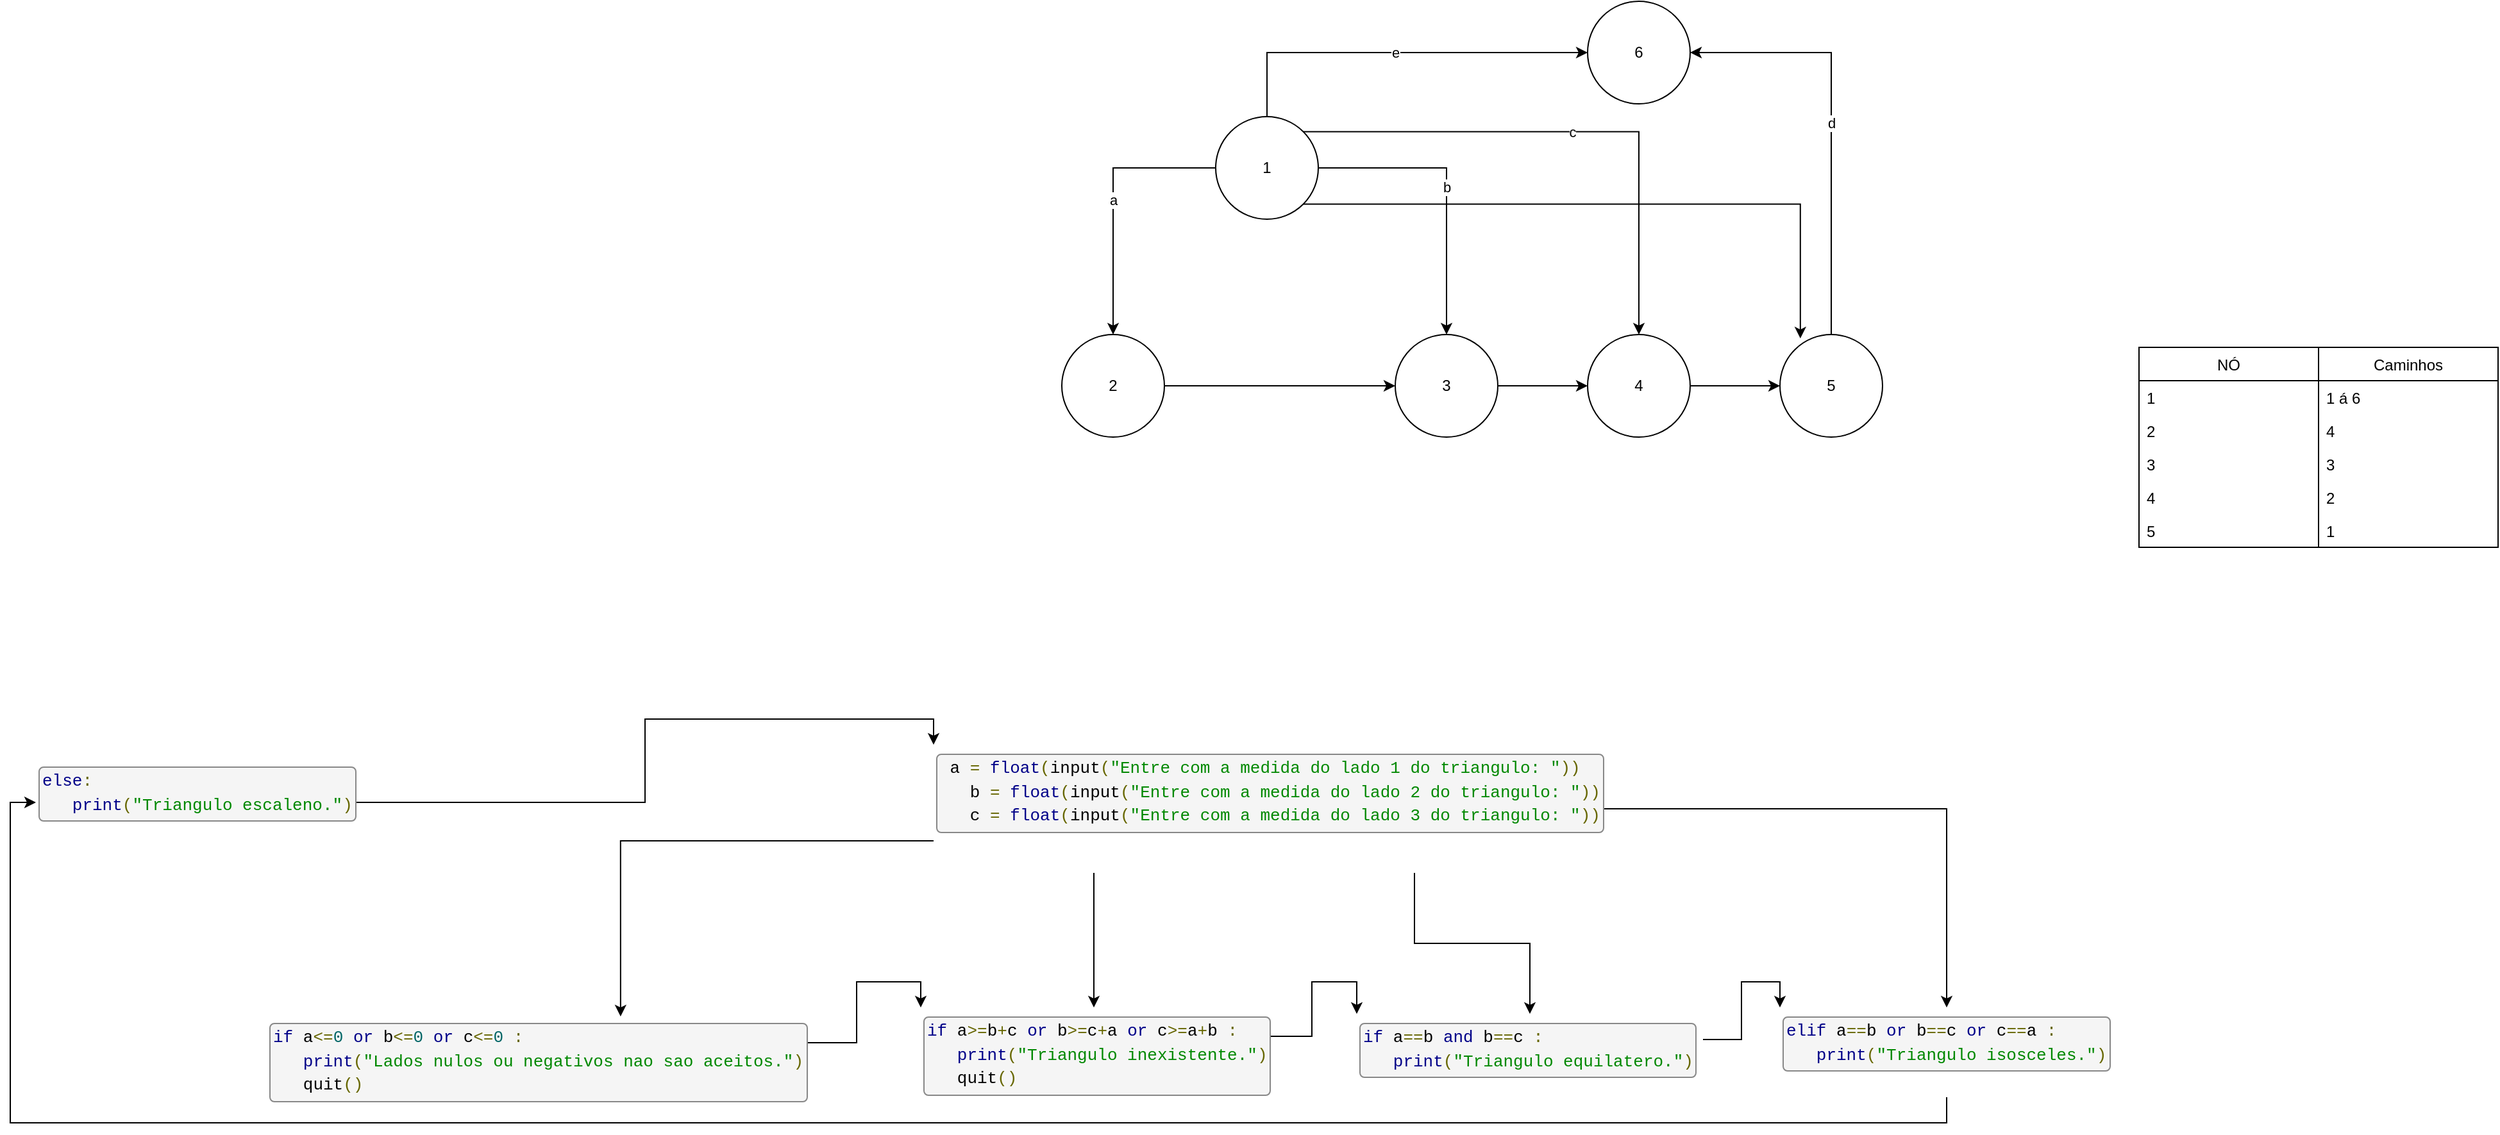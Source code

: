 <mxfile version="18.2.0" type="github">
  <diagram id="PnP7zL2xAOmIPGhwWnhU" name="Page-1">
    <mxGraphModel dx="2009" dy="717" grid="1" gridSize="10" guides="1" tooltips="1" connect="1" arrows="1" fold="1" page="1" pageScale="1" pageWidth="827" pageHeight="1169" math="0" shadow="0">
      <root>
        <mxCell id="0" />
        <mxCell id="1" parent="0" />
        <mxCell id="j9hM6vvmrAqGxy37i9sb-47" value="e" style="edgeStyle=orthogonalEdgeStyle;rounded=0;orthogonalLoop=1;jettySize=auto;html=1;exitX=0.5;exitY=0;exitDx=0;exitDy=0;entryX=0;entryY=0.5;entryDx=0;entryDy=0;" parent="1" source="j9hM6vvmrAqGxy37i9sb-1" target="j9hM6vvmrAqGxy37i9sb-12" edge="1">
          <mxGeometry relative="1" as="geometry" />
        </mxCell>
        <mxCell id="j9hM6vvmrAqGxy37i9sb-52" value="b" style="edgeStyle=orthogonalEdgeStyle;rounded=0;orthogonalLoop=1;jettySize=auto;html=1;exitX=1;exitY=0.5;exitDx=0;exitDy=0;entryX=0.5;entryY=0;entryDx=0;entryDy=0;" parent="1" source="j9hM6vvmrAqGxy37i9sb-1" target="j9hM6vvmrAqGxy37i9sb-4" edge="1">
          <mxGeometry relative="1" as="geometry" />
        </mxCell>
        <mxCell id="j9hM6vvmrAqGxy37i9sb-53" value="c" style="edgeStyle=orthogonalEdgeStyle;rounded=0;orthogonalLoop=1;jettySize=auto;html=1;exitX=1;exitY=0;exitDx=0;exitDy=0;entryX=0.5;entryY=0;entryDx=0;entryDy=0;" parent="1" source="j9hM6vvmrAqGxy37i9sb-1" target="j9hM6vvmrAqGxy37i9sb-18" edge="1">
          <mxGeometry relative="1" as="geometry" />
        </mxCell>
        <mxCell id="j9hM6vvmrAqGxy37i9sb-54" style="edgeStyle=orthogonalEdgeStyle;rounded=0;orthogonalLoop=1;jettySize=auto;html=1;exitX=1;exitY=1;exitDx=0;exitDy=0;entryX=0.199;entryY=0.038;entryDx=0;entryDy=0;entryPerimeter=0;" parent="1" source="j9hM6vvmrAqGxy37i9sb-1" target="j9hM6vvmrAqGxy37i9sb-49" edge="1">
          <mxGeometry relative="1" as="geometry" />
        </mxCell>
        <mxCell id="j9hM6vvmrAqGxy37i9sb-55" value="a" style="edgeStyle=orthogonalEdgeStyle;rounded=0;orthogonalLoop=1;jettySize=auto;html=1;exitX=0;exitY=0.5;exitDx=0;exitDy=0;entryX=0.5;entryY=0;entryDx=0;entryDy=0;" parent="1" source="j9hM6vvmrAqGxy37i9sb-1" target="j9hM6vvmrAqGxy37i9sb-5" edge="1">
          <mxGeometry relative="1" as="geometry" />
        </mxCell>
        <mxCell id="j9hM6vvmrAqGxy37i9sb-1" value="1" style="ellipse;whiteSpace=wrap;html=1;aspect=fixed;" parent="1" vertex="1">
          <mxGeometry x="450" y="160" width="80" height="80" as="geometry" />
        </mxCell>
        <mxCell id="j9hM6vvmrAqGxy37i9sb-19" style="edgeStyle=orthogonalEdgeStyle;rounded=0;orthogonalLoop=1;jettySize=auto;html=1;exitX=1;exitY=0.5;exitDx=0;exitDy=0;" parent="1" source="j9hM6vvmrAqGxy37i9sb-4" target="j9hM6vvmrAqGxy37i9sb-18" edge="1">
          <mxGeometry relative="1" as="geometry" />
        </mxCell>
        <mxCell id="j9hM6vvmrAqGxy37i9sb-4" value="3" style="ellipse;whiteSpace=wrap;html=1;aspect=fixed;" parent="1" vertex="1">
          <mxGeometry x="590" y="330" width="80" height="80" as="geometry" />
        </mxCell>
        <mxCell id="j9hM6vvmrAqGxy37i9sb-11" style="edgeStyle=orthogonalEdgeStyle;rounded=0;orthogonalLoop=1;jettySize=auto;html=1;exitX=1;exitY=0.5;exitDx=0;exitDy=0;entryX=0;entryY=0.5;entryDx=0;entryDy=0;" parent="1" source="j9hM6vvmrAqGxy37i9sb-5" target="j9hM6vvmrAqGxy37i9sb-4" edge="1">
          <mxGeometry relative="1" as="geometry" />
        </mxCell>
        <mxCell id="j9hM6vvmrAqGxy37i9sb-5" value="2" style="ellipse;whiteSpace=wrap;html=1;aspect=fixed;" parent="1" vertex="1">
          <mxGeometry x="330" y="330" width="80" height="80" as="geometry" />
        </mxCell>
        <mxCell id="j9hM6vvmrAqGxy37i9sb-12" value="6" style="ellipse;whiteSpace=wrap;html=1;aspect=fixed;" parent="1" vertex="1">
          <mxGeometry x="740" y="70" width="80" height="80" as="geometry" />
        </mxCell>
        <mxCell id="j9hM6vvmrAqGxy37i9sb-50" style="edgeStyle=orthogonalEdgeStyle;rounded=0;orthogonalLoop=1;jettySize=auto;html=1;exitX=1;exitY=0.5;exitDx=0;exitDy=0;entryX=0;entryY=0.5;entryDx=0;entryDy=0;" parent="1" source="j9hM6vvmrAqGxy37i9sb-18" target="j9hM6vvmrAqGxy37i9sb-49" edge="1">
          <mxGeometry relative="1" as="geometry" />
        </mxCell>
        <mxCell id="j9hM6vvmrAqGxy37i9sb-18" value="4" style="ellipse;whiteSpace=wrap;html=1;aspect=fixed;" parent="1" vertex="1">
          <mxGeometry x="740" y="330" width="80" height="80" as="geometry" />
        </mxCell>
        <mxCell id="j9hM6vvmrAqGxy37i9sb-56" style="edgeStyle=orthogonalEdgeStyle;rounded=0;orthogonalLoop=1;jettySize=auto;html=1;exitX=1;exitY=0.25;exitDx=0;exitDy=0;entryX=0;entryY=0;entryDx=0;entryDy=0;" parent="1" source="j9hM6vvmrAqGxy37i9sb-28" target="j9hM6vvmrAqGxy37i9sb-29" edge="1">
          <mxGeometry relative="1" as="geometry" />
        </mxCell>
        <mxCell id="j9hM6vvmrAqGxy37i9sb-28" value="&lt;pre style=&quot;box-sizing: border-box; border-radius: 4px; overflow: auto; font-family: Menlo, Monaco, Consolas, &amp;quot;Courier New&amp;quot;, monospace; font-size: 13px; display: block; padding: 2px; margin: 0px 0px 10px; line-height: 1.429; color: rgb(51, 51, 51); word-break: break-all; overflow-wrap: break-word; background-color: rgb(245, 245, 245); border: 1px solid rgb(136, 136, 136); text-align: left; font-style: normal; font-variant-ligatures: normal; font-variant-caps: normal; font-weight: 400; letter-spacing: normal; orphans: 2; text-indent: 0px; text-transform: none; widows: 2; word-spacing: 0px; -webkit-text-stroke-width: 0px; text-decoration-thickness: initial; text-decoration-style: initial; text-decoration-color: initial;&quot; class=&quot;prettyprint prettyprinted&quot; id=&quot;fonte&quot;&gt;&lt;span style=&quot;box-sizing: border-box; border-radius: 0px !important; color: rgb(0, 0, 136);&quot; class=&quot;kwd&quot;&gt;if&lt;/span&gt;&lt;span style=&quot;box-sizing: border-box; border-radius: 0px !important; color: rgb(0, 0, 0);&quot; class=&quot;pln&quot;&gt; a&lt;/span&gt;&lt;span style=&quot;box-sizing: border-box; border-radius: 0px !important; color: rgb(102, 102, 0);&quot; class=&quot;pun&quot;&gt;&amp;lt;=&lt;/span&gt;&lt;span style=&quot;box-sizing: border-box; border-radius: 0px !important; color: rgb(0, 102, 102);&quot; class=&quot;lit&quot;&gt;0&lt;/span&gt;&lt;span style=&quot;box-sizing: border-box; border-radius: 0px !important; color: rgb(0, 0, 0);&quot; class=&quot;pln&quot;&gt; &lt;/span&gt;&lt;span style=&quot;box-sizing: border-box; border-radius: 0px !important; color: rgb(0, 0, 136);&quot; class=&quot;kwd&quot;&gt;or&lt;/span&gt;&lt;span style=&quot;box-sizing: border-box; border-radius: 0px !important; color: rgb(0, 0, 0);&quot; class=&quot;pln&quot;&gt; b&lt;/span&gt;&lt;span style=&quot;box-sizing: border-box; border-radius: 0px !important; color: rgb(102, 102, 0);&quot; class=&quot;pun&quot;&gt;&amp;lt;=&lt;/span&gt;&lt;span style=&quot;box-sizing: border-box; border-radius: 0px !important; color: rgb(0, 102, 102);&quot; class=&quot;lit&quot;&gt;0&lt;/span&gt;&lt;span style=&quot;box-sizing: border-box; border-radius: 0px !important; color: rgb(0, 0, 0);&quot; class=&quot;pln&quot;&gt; &lt;/span&gt;&lt;span style=&quot;box-sizing: border-box; border-radius: 0px !important; color: rgb(0, 0, 136);&quot; class=&quot;kwd&quot;&gt;or&lt;/span&gt;&lt;span style=&quot;box-sizing: border-box; border-radius: 0px !important; color: rgb(0, 0, 0);&quot; class=&quot;pln&quot;&gt; c&lt;/span&gt;&lt;span style=&quot;box-sizing: border-box; border-radius: 0px !important; color: rgb(102, 102, 0);&quot; class=&quot;pun&quot;&gt;&amp;lt;=&lt;/span&gt;&lt;span style=&quot;box-sizing: border-box; border-radius: 0px !important; color: rgb(0, 102, 102);&quot; class=&quot;lit&quot;&gt;0&lt;/span&gt;&lt;span style=&quot;box-sizing: border-box; border-radius: 0px !important; color: rgb(0, 0, 0);&quot; class=&quot;pln&quot;&gt; &lt;/span&gt;&lt;span style=&quot;box-sizing: border-box; border-radius: 0px !important; color: rgb(102, 102, 0);&quot; class=&quot;pun&quot;&gt;:&lt;/span&gt;&lt;span style=&quot;box-sizing: border-box; border-radius: 0px !important; color: rgb(0, 0, 0);&quot; class=&quot;pln&quot;&gt;&#xa;&amp;nbsp;&amp;nbsp;&amp;nbsp;&lt;/span&gt;&lt;span style=&quot;box-sizing: border-box; border-radius: 0px !important; color: rgb(0, 0, 136);&quot; class=&quot;kwd&quot;&gt;print&lt;/span&gt;&lt;span style=&quot;box-sizing: border-box; border-radius: 0px !important; color: rgb(102, 102, 0);&quot; class=&quot;pun&quot;&gt;(&lt;/span&gt;&lt;span style=&quot;box-sizing: border-box; border-radius: 0px !important; color: rgb(0, 136, 0);&quot; class=&quot;str&quot;&gt;&quot;Lados nulos ou negativos nao sao aceitos.&quot;&lt;/span&gt;&lt;span style=&quot;box-sizing: border-box; border-radius: 0px !important; color: rgb(102, 102, 0);&quot; class=&quot;pun&quot;&gt;)&lt;/span&gt;&lt;span style=&quot;box-sizing: border-box; border-radius: 0px !important; color: rgb(0, 0, 0);&quot; class=&quot;pln&quot;&gt;&#xa;&amp;nbsp;&amp;nbsp;&amp;nbsp;quit&lt;/span&gt;&lt;span style=&quot;box-sizing: border-box; border-radius: 0px !important; color: rgb(102, 102, 0);&quot; class=&quot;pun&quot;&gt;()&lt;/span&gt;&lt;/pre&gt;" style="text;whiteSpace=wrap;html=1;" parent="1" vertex="1">
          <mxGeometry x="-290" y="860" width="410" height="90" as="geometry" />
        </mxCell>
        <mxCell id="j9hM6vvmrAqGxy37i9sb-57" style="edgeStyle=orthogonalEdgeStyle;rounded=0;orthogonalLoop=1;jettySize=auto;html=1;exitX=1;exitY=0.25;exitDx=0;exitDy=0;entryX=0;entryY=0;entryDx=0;entryDy=0;" parent="1" source="j9hM6vvmrAqGxy37i9sb-29" target="j9hM6vvmrAqGxy37i9sb-30" edge="1">
          <mxGeometry relative="1" as="geometry" />
        </mxCell>
        <mxCell id="j9hM6vvmrAqGxy37i9sb-29" value="&lt;pre style=&quot;box-sizing: border-box; border-radius: 4px; overflow: auto; font-family: Menlo, Monaco, Consolas, &amp;quot;Courier New&amp;quot;, monospace; font-size: 13px; display: block; padding: 2px; margin: 0px 0px 10px; line-height: 1.429; color: rgb(51, 51, 51); word-break: break-all; overflow-wrap: break-word; background-color: rgb(245, 245, 245); border: 1px solid rgb(136, 136, 136); text-align: left; font-style: normal; font-variant-ligatures: normal; font-variant-caps: normal; font-weight: 400; letter-spacing: normal; orphans: 2; text-indent: 0px; text-transform: none; widows: 2; word-spacing: 0px; -webkit-text-stroke-width: 0px; text-decoration-thickness: initial; text-decoration-style: initial; text-decoration-color: initial;&quot; class=&quot;prettyprint prettyprinted&quot; id=&quot;fonte&quot;&gt;&lt;span style=&quot;box-sizing: border-box; border-radius: 0px !important; color: rgb(0, 0, 136);&quot; class=&quot;kwd&quot;&gt;if&lt;/span&gt;&lt;span style=&quot;box-sizing: border-box; border-radius: 0px !important; color: rgb(0, 0, 0);&quot; class=&quot;pln&quot;&gt; a&lt;/span&gt;&lt;span style=&quot;box-sizing: border-box; border-radius: 0px !important; color: rgb(102, 102, 0);&quot; class=&quot;pun&quot;&gt;&amp;gt;=&lt;/span&gt;&lt;span style=&quot;box-sizing: border-box; border-radius: 0px !important; color: rgb(0, 0, 0);&quot; class=&quot;pln&quot;&gt;b&lt;/span&gt;&lt;span style=&quot;box-sizing: border-box; border-radius: 0px !important; color: rgb(102, 102, 0);&quot; class=&quot;pun&quot;&gt;+&lt;/span&gt;&lt;span style=&quot;box-sizing: border-box; border-radius: 0px !important; color: rgb(0, 0, 0);&quot; class=&quot;pln&quot;&gt;c &lt;/span&gt;&lt;span style=&quot;box-sizing: border-box; border-radius: 0px !important; color: rgb(0, 0, 136);&quot; class=&quot;kwd&quot;&gt;or&lt;/span&gt;&lt;span style=&quot;box-sizing: border-box; border-radius: 0px !important; color: rgb(0, 0, 0);&quot; class=&quot;pln&quot;&gt; b&lt;/span&gt;&lt;span style=&quot;box-sizing: border-box; border-radius: 0px !important; color: rgb(102, 102, 0);&quot; class=&quot;pun&quot;&gt;&amp;gt;=&lt;/span&gt;&lt;span style=&quot;box-sizing: border-box; border-radius: 0px !important; color: rgb(0, 0, 0);&quot; class=&quot;pln&quot;&gt;c&lt;/span&gt;&lt;span style=&quot;box-sizing: border-box; border-radius: 0px !important; color: rgb(102, 102, 0);&quot; class=&quot;pun&quot;&gt;+&lt;/span&gt;&lt;span style=&quot;box-sizing: border-box; border-radius: 0px !important; color: rgb(0, 0, 0);&quot; class=&quot;pln&quot;&gt;a &lt;/span&gt;&lt;span style=&quot;box-sizing: border-box; border-radius: 0px !important; color: rgb(0, 0, 136);&quot; class=&quot;kwd&quot;&gt;or&lt;/span&gt;&lt;span style=&quot;box-sizing: border-box; border-radius: 0px !important; color: rgb(0, 0, 0);&quot; class=&quot;pln&quot;&gt; c&lt;/span&gt;&lt;span style=&quot;box-sizing: border-box; border-radius: 0px !important; color: rgb(102, 102, 0);&quot; class=&quot;pun&quot;&gt;&amp;gt;=&lt;/span&gt;&lt;span style=&quot;box-sizing: border-box; border-radius: 0px !important; color: rgb(0, 0, 0);&quot; class=&quot;pln&quot;&gt;a&lt;/span&gt;&lt;span style=&quot;box-sizing: border-box; border-radius: 0px !important; color: rgb(102, 102, 0);&quot; class=&quot;pun&quot;&gt;+&lt;/span&gt;&lt;span style=&quot;box-sizing: border-box; border-radius: 0px !important; color: rgb(0, 0, 0);&quot; class=&quot;pln&quot;&gt;b &lt;/span&gt;&lt;span style=&quot;box-sizing: border-box; border-radius: 0px !important; color: rgb(102, 102, 0);&quot; class=&quot;pun&quot;&gt;:&lt;/span&gt;&lt;span style=&quot;box-sizing: border-box; border-radius: 0px !important; color: rgb(0, 0, 0);&quot; class=&quot;pln&quot;&gt;&#xa;&amp;nbsp;&amp;nbsp;&amp;nbsp;&lt;/span&gt;&lt;span style=&quot;box-sizing: border-box; border-radius: 0px !important; color: rgb(0, 0, 136);&quot; class=&quot;kwd&quot;&gt;print&lt;/span&gt;&lt;span style=&quot;box-sizing: border-box; border-radius: 0px !important; color: rgb(102, 102, 0);&quot; class=&quot;pun&quot;&gt;(&lt;/span&gt;&lt;span style=&quot;box-sizing: border-box; border-radius: 0px !important; color: rgb(0, 136, 0);&quot; class=&quot;str&quot;&gt;&quot;Triangulo inexistente.&quot;&lt;/span&gt;&lt;span style=&quot;box-sizing: border-box; border-radius: 0px !important; color: rgb(102, 102, 0);&quot; class=&quot;pun&quot;&gt;)&lt;/span&gt;&lt;span style=&quot;box-sizing: border-box; border-radius: 0px !important; color: rgb(0, 0, 0);&quot; class=&quot;pln&quot;&gt;&#xa;&amp;nbsp;&amp;nbsp;&amp;nbsp;quit&lt;/span&gt;&lt;span style=&quot;box-sizing: border-box; border-radius: 0px !important; color: rgb(102, 102, 0);&quot; class=&quot;pun&quot;&gt;()&lt;/span&gt;&lt;/pre&gt;" style="text;whiteSpace=wrap;html=1;" parent="1" vertex="1">
          <mxGeometry x="220" y="855" width="270" height="90" as="geometry" />
        </mxCell>
        <mxCell id="j9hM6vvmrAqGxy37i9sb-58" style="edgeStyle=orthogonalEdgeStyle;rounded=0;orthogonalLoop=1;jettySize=auto;html=1;exitX=1;exitY=0.25;exitDx=0;exitDy=0;entryX=0;entryY=0;entryDx=0;entryDy=0;" parent="1" source="j9hM6vvmrAqGxy37i9sb-30" target="j9hM6vvmrAqGxy37i9sb-31" edge="1">
          <mxGeometry relative="1" as="geometry" />
        </mxCell>
        <mxCell id="j9hM6vvmrAqGxy37i9sb-30" value="&lt;pre style=&quot;box-sizing: border-box; border-radius: 4px; overflow: auto; font-family: Menlo, Monaco, Consolas, &amp;quot;Courier New&amp;quot;, monospace; font-size: 13px; display: block; padding: 2px; margin: 0px 0px 10px; line-height: 1.429; color: rgb(51, 51, 51); word-break: break-all; overflow-wrap: break-word; background-color: rgb(245, 245, 245); border: 1px solid rgb(136, 136, 136); text-align: left; font-style: normal; font-variant-ligatures: normal; font-variant-caps: normal; font-weight: 400; letter-spacing: normal; orphans: 2; text-indent: 0px; text-transform: none; widows: 2; word-spacing: 0px; -webkit-text-stroke-width: 0px; text-decoration-thickness: initial; text-decoration-style: initial; text-decoration-color: initial;&quot; class=&quot;prettyprint prettyprinted&quot; id=&quot;fonte&quot;&gt;&lt;span style=&quot;box-sizing: border-box; border-radius: 0px !important; color: rgb(0, 0, 136);&quot; class=&quot;kwd&quot;&gt;if&lt;/span&gt;&lt;span style=&quot;box-sizing: border-box; border-radius: 0px !important; color: rgb(0, 0, 0);&quot; class=&quot;pln&quot;&gt; a&lt;/span&gt;&lt;span style=&quot;box-sizing: border-box; border-radius: 0px !important; color: rgb(102, 102, 0);&quot; class=&quot;pun&quot;&gt;==&lt;/span&gt;&lt;span style=&quot;box-sizing: border-box; border-radius: 0px !important; color: rgb(0, 0, 0);&quot; class=&quot;pln&quot;&gt;b &lt;/span&gt;&lt;span style=&quot;box-sizing: border-box; border-radius: 0px !important; color: rgb(0, 0, 136);&quot; class=&quot;kwd&quot;&gt;and&lt;/span&gt;&lt;span style=&quot;box-sizing: border-box; border-radius: 0px !important; color: rgb(0, 0, 0);&quot; class=&quot;pln&quot;&gt; b&lt;/span&gt;&lt;span style=&quot;box-sizing: border-box; border-radius: 0px !important; color: rgb(102, 102, 0);&quot; class=&quot;pun&quot;&gt;==&lt;/span&gt;&lt;span style=&quot;box-sizing: border-box; border-radius: 0px !important; color: rgb(0, 0, 0);&quot; class=&quot;pln&quot;&gt;c &lt;/span&gt;&lt;span style=&quot;box-sizing: border-box; border-radius: 0px !important; color: rgb(102, 102, 0);&quot; class=&quot;pun&quot;&gt;:&lt;/span&gt;&lt;span style=&quot;box-sizing: border-box; border-radius: 0px !important; color: rgb(0, 0, 0);&quot; class=&quot;pln&quot;&gt;&#xa;&amp;nbsp;&amp;nbsp;&amp;nbsp;&lt;/span&gt;&lt;span style=&quot;box-sizing: border-box; border-radius: 0px !important; color: rgb(0, 0, 136);&quot; class=&quot;kwd&quot;&gt;print&lt;/span&gt;&lt;span style=&quot;box-sizing: border-box; border-radius: 0px !important; color: rgb(102, 102, 0);&quot; class=&quot;pun&quot;&gt;(&lt;/span&gt;&lt;span style=&quot;box-sizing: border-box; border-radius: 0px !important; color: rgb(0, 136, 0);&quot; class=&quot;str&quot;&gt;&quot;Triangulo equilatero.&quot;&lt;/span&gt;&lt;span style=&quot;box-sizing: border-box; border-radius: 0px !important; color: rgb(102, 102, 0);&quot; class=&quot;pun&quot;&gt;)&lt;/span&gt;&lt;span style=&quot;box-sizing: border-box; border-radius: 0px !important; color: rgb(0, 0, 0);&quot; class=&quot;pln&quot;&gt;&#xa;&lt;/span&gt;&lt;/pre&gt;&lt;br class=&quot;Apple-interchange-newline&quot;&gt;" style="text;whiteSpace=wrap;html=1;" parent="1" vertex="1">
          <mxGeometry x="560" y="860" width="270" height="80" as="geometry" />
        </mxCell>
        <mxCell id="j9hM6vvmrAqGxy37i9sb-45" style="edgeStyle=orthogonalEdgeStyle;rounded=0;orthogonalLoop=1;jettySize=auto;html=1;exitX=0.5;exitY=1;exitDx=0;exitDy=0;entryX=0;entryY=0.5;entryDx=0;entryDy=0;" parent="1" source="j9hM6vvmrAqGxy37i9sb-31" target="j9hM6vvmrAqGxy37i9sb-32" edge="1">
          <mxGeometry relative="1" as="geometry" />
        </mxCell>
        <mxCell id="j9hM6vvmrAqGxy37i9sb-31" value="&lt;pre style=&quot;box-sizing: border-box; border-radius: 4px; overflow: auto; font-family: Menlo, Monaco, Consolas, &amp;quot;Courier New&amp;quot;, monospace; font-size: 13px; display: block; padding: 2px; margin: 0px 0px 10px; line-height: 1.429; color: rgb(51, 51, 51); word-break: break-all; overflow-wrap: break-word; background-color: rgb(245, 245, 245); border: 1px solid rgb(136, 136, 136); text-align: left; font-style: normal; font-variant-ligatures: normal; font-variant-caps: normal; font-weight: 400; letter-spacing: normal; orphans: 2; text-indent: 0px; text-transform: none; widows: 2; word-spacing: 0px; -webkit-text-stroke-width: 0px; text-decoration-thickness: initial; text-decoration-style: initial; text-decoration-color: initial;&quot; class=&quot;prettyprint prettyprinted&quot; id=&quot;fonte&quot;&gt;&lt;span style=&quot;box-sizing: border-box; border-radius: 0px !important; color: rgb(0, 0, 136);&quot; class=&quot;kwd&quot;&gt;elif&lt;/span&gt;&lt;span style=&quot;box-sizing: border-box; border-radius: 0px !important; color: rgb(0, 0, 0);&quot; class=&quot;pln&quot;&gt; a&lt;/span&gt;&lt;span style=&quot;box-sizing: border-box; border-radius: 0px !important; color: rgb(102, 102, 0);&quot; class=&quot;pun&quot;&gt;==&lt;/span&gt;&lt;span style=&quot;box-sizing: border-box; border-radius: 0px !important; color: rgb(0, 0, 0);&quot; class=&quot;pln&quot;&gt;b &lt;/span&gt;&lt;span style=&quot;box-sizing: border-box; border-radius: 0px !important; color: rgb(0, 0, 136);&quot; class=&quot;kwd&quot;&gt;or&lt;/span&gt;&lt;span style=&quot;box-sizing: border-box; border-radius: 0px !important; color: rgb(0, 0, 0);&quot; class=&quot;pln&quot;&gt; b&lt;/span&gt;&lt;span style=&quot;box-sizing: border-box; border-radius: 0px !important; color: rgb(102, 102, 0);&quot; class=&quot;pun&quot;&gt;==&lt;/span&gt;&lt;span style=&quot;box-sizing: border-box; border-radius: 0px !important; color: rgb(0, 0, 0);&quot; class=&quot;pln&quot;&gt;c &lt;/span&gt;&lt;span style=&quot;box-sizing: border-box; border-radius: 0px !important; color: rgb(0, 0, 136);&quot; class=&quot;kwd&quot;&gt;or&lt;/span&gt;&lt;span style=&quot;box-sizing: border-box; border-radius: 0px !important; color: rgb(0, 0, 0);&quot; class=&quot;pln&quot;&gt; c&lt;/span&gt;&lt;span style=&quot;box-sizing: border-box; border-radius: 0px !important; color: rgb(102, 102, 0);&quot; class=&quot;pun&quot;&gt;==&lt;/span&gt;&lt;span style=&quot;box-sizing: border-box; border-radius: 0px !important; color: rgb(0, 0, 0);&quot; class=&quot;pln&quot;&gt;a &lt;/span&gt;&lt;span style=&quot;box-sizing: border-box; border-radius: 0px !important; color: rgb(102, 102, 0);&quot; class=&quot;pun&quot;&gt;:&lt;/span&gt;&lt;span style=&quot;box-sizing: border-box; border-radius: 0px !important; color: rgb(0, 0, 0);&quot; class=&quot;pln&quot;&gt;&#xa;&amp;nbsp;&amp;nbsp;&amp;nbsp;&lt;/span&gt;&lt;span style=&quot;box-sizing: border-box; border-radius: 0px !important; color: rgb(0, 0, 136);&quot; class=&quot;kwd&quot;&gt;print&lt;/span&gt;&lt;span style=&quot;box-sizing: border-box; border-radius: 0px !important; color: rgb(102, 102, 0);&quot; class=&quot;pun&quot;&gt;(&lt;/span&gt;&lt;span style=&quot;box-sizing: border-box; border-radius: 0px !important; color: rgb(0, 136, 0);&quot; class=&quot;str&quot;&gt;&quot;Triangulo isosceles.&quot;&lt;/span&gt;&lt;span style=&quot;box-sizing: border-box; border-radius: 0px !important; color: rgb(102, 102, 0);&quot; class=&quot;pun&quot;&gt;)&lt;/span&gt;&lt;/pre&gt;" style="text;whiteSpace=wrap;html=1;" parent="1" vertex="1">
          <mxGeometry x="890" y="855" width="260" height="70" as="geometry" />
        </mxCell>
        <mxCell id="j9hM6vvmrAqGxy37i9sb-59" style="edgeStyle=orthogonalEdgeStyle;rounded=0;orthogonalLoop=1;jettySize=auto;html=1;exitX=1;exitY=0.5;exitDx=0;exitDy=0;entryX=0;entryY=0;entryDx=0;entryDy=0;" parent="1" source="j9hM6vvmrAqGxy37i9sb-32" target="j9hM6vvmrAqGxy37i9sb-34" edge="1">
          <mxGeometry relative="1" as="geometry" />
        </mxCell>
        <mxCell id="j9hM6vvmrAqGxy37i9sb-32" value="&lt;pre style=&quot;box-sizing: border-box; border-radius: 4px; overflow: auto; font-family: Menlo, Monaco, Consolas, &amp;quot;Courier New&amp;quot;, monospace; font-size: 13px; display: block; padding: 2px; margin: 0px 0px 10px; line-height: 1.429; color: rgb(51, 51, 51); word-break: break-all; overflow-wrap: break-word; background-color: rgb(245, 245, 245); border: 1px solid rgb(136, 136, 136); text-align: left; font-style: normal; font-variant-ligatures: normal; font-variant-caps: normal; font-weight: 400; letter-spacing: normal; orphans: 2; text-indent: 0px; text-transform: none; widows: 2; word-spacing: 0px; -webkit-text-stroke-width: 0px; text-decoration-thickness: initial; text-decoration-style: initial; text-decoration-color: initial;&quot; class=&quot;prettyprint prettyprinted&quot; id=&quot;fonte&quot;&gt;&lt;span style=&quot;box-sizing: border-box; border-radius: 0px !important; color: rgb(0, 0, 136);&quot; class=&quot;kwd&quot;&gt;else&lt;/span&gt;&lt;span style=&quot;box-sizing: border-box; border-radius: 0px !important; color: rgb(102, 102, 0);&quot; class=&quot;pun&quot;&gt;:&lt;/span&gt;&lt;span style=&quot;box-sizing: border-box; border-radius: 0px !important; color: rgb(0, 0, 0);&quot; class=&quot;pln&quot;&gt;&#xa;&amp;nbsp;&amp;nbsp;&amp;nbsp;&lt;/span&gt;&lt;span style=&quot;box-sizing: border-box; border-radius: 0px !important; color: rgb(0, 0, 136);&quot; class=&quot;kwd&quot;&gt;print&lt;/span&gt;&lt;span style=&quot;box-sizing: border-box; border-radius: 0px !important; color: rgb(102, 102, 0);&quot; class=&quot;pun&quot;&gt;(&lt;/span&gt;&lt;span style=&quot;box-sizing: border-box; border-radius: 0px !important; color: rgb(0, 136, 0);&quot; class=&quot;str&quot;&gt;&quot;Triangulo escaleno.&quot;&lt;/span&gt;&lt;span style=&quot;box-sizing: border-box; border-radius: 0px !important; color: rgb(102, 102, 0);&quot; class=&quot;pun&quot;&gt;)&lt;/span&gt;&lt;/pre&gt;" style="text;whiteSpace=wrap;html=1;" parent="1" vertex="1">
          <mxGeometry x="-470" y="660" width="250" height="70" as="geometry" />
        </mxCell>
        <mxCell id="j9hM6vvmrAqGxy37i9sb-36" style="edgeStyle=orthogonalEdgeStyle;rounded=0;orthogonalLoop=1;jettySize=auto;html=1;exitX=0.25;exitY=1;exitDx=0;exitDy=0;entryX=0.5;entryY=0;entryDx=0;entryDy=0;" parent="1" source="j9hM6vvmrAqGxy37i9sb-34" target="j9hM6vvmrAqGxy37i9sb-29" edge="1">
          <mxGeometry relative="1" as="geometry" />
        </mxCell>
        <mxCell id="j9hM6vvmrAqGxy37i9sb-37" style="edgeStyle=orthogonalEdgeStyle;rounded=0;orthogonalLoop=1;jettySize=auto;html=1;exitX=0.75;exitY=1;exitDx=0;exitDy=0;entryX=0.5;entryY=0;entryDx=0;entryDy=0;" parent="1" source="j9hM6vvmrAqGxy37i9sb-34" target="j9hM6vvmrAqGxy37i9sb-30" edge="1">
          <mxGeometry relative="1" as="geometry" />
        </mxCell>
        <mxCell id="j9hM6vvmrAqGxy37i9sb-38" style="edgeStyle=orthogonalEdgeStyle;rounded=0;orthogonalLoop=1;jettySize=auto;html=1;exitX=0;exitY=0.75;exitDx=0;exitDy=0;entryX=0.673;entryY=0.022;entryDx=0;entryDy=0;entryPerimeter=0;" parent="1" source="j9hM6vvmrAqGxy37i9sb-34" target="j9hM6vvmrAqGxy37i9sb-28" edge="1">
          <mxGeometry relative="1" as="geometry" />
        </mxCell>
        <mxCell id="j9hM6vvmrAqGxy37i9sb-39" style="edgeStyle=orthogonalEdgeStyle;rounded=0;orthogonalLoop=1;jettySize=auto;html=1;exitX=1;exitY=0.5;exitDx=0;exitDy=0;" parent="1" source="j9hM6vvmrAqGxy37i9sb-34" target="j9hM6vvmrAqGxy37i9sb-31" edge="1">
          <mxGeometry relative="1" as="geometry" />
        </mxCell>
        <mxCell id="j9hM6vvmrAqGxy37i9sb-34" value="&lt;pre style=&quot;box-sizing: border-box; border-radius: 4px; overflow: auto; font-family: Menlo, Monaco, Consolas, &amp;quot;Courier New&amp;quot;, monospace; font-size: 13px; display: block; padding: 2px; margin: 0px 0px 10px; line-height: 1.429; color: rgb(51, 51, 51); word-break: break-all; overflow-wrap: break-word; background-color: rgb(245, 245, 245); border: 1px solid rgb(136, 136, 136); text-align: left; font-style: normal; font-variant-ligatures: normal; font-variant-caps: normal; font-weight: 400; letter-spacing: normal; orphans: 2; text-indent: 0px; text-transform: none; widows: 2; word-spacing: 0px; -webkit-text-stroke-width: 0px; text-decoration-thickness: initial; text-decoration-style: initial; text-decoration-color: initial;&quot; class=&quot;prettyprint prettyprinted&quot; id=&quot;fonte&quot;&gt;&lt;span style=&quot;box-sizing: border-box; border-radius: 0px !important; color: rgb(0, 0, 0);&quot; class=&quot;pln&quot;&gt;&amp;nbsp;a &lt;/span&gt;&lt;span style=&quot;box-sizing: border-box; border-radius: 0px !important; color: rgb(102, 102, 0);&quot; class=&quot;pun&quot;&gt;=&lt;/span&gt;&lt;span style=&quot;box-sizing: border-box; border-radius: 0px !important; color: rgb(0, 0, 0);&quot; class=&quot;pln&quot;&gt; &lt;/span&gt;&lt;span style=&quot;box-sizing: border-box; border-radius: 0px !important; color: rgb(0, 0, 136);&quot; class=&quot;kwd&quot;&gt;float&lt;/span&gt;&lt;span style=&quot;box-sizing: border-box; border-radius: 0px !important; color: rgb(102, 102, 0);&quot; class=&quot;pun&quot;&gt;(&lt;/span&gt;&lt;span style=&quot;box-sizing: border-box; border-radius: 0px !important; color: rgb(0, 0, 0);&quot; class=&quot;pln&quot;&gt;input&lt;/span&gt;&lt;span style=&quot;box-sizing: border-box; border-radius: 0px !important; color: rgb(102, 102, 0);&quot; class=&quot;pun&quot;&gt;(&lt;/span&gt;&lt;span style=&quot;box-sizing: border-box; border-radius: 0px !important; color: rgb(0, 136, 0);&quot; class=&quot;str&quot;&gt;&quot;Entre com a medida do lado 1 do triangulo: &quot;&lt;/span&gt;&lt;span style=&quot;box-sizing: border-box; border-radius: 0px !important; color: rgb(102, 102, 0);&quot; class=&quot;pun&quot;&gt;))&lt;/span&gt;&lt;span style=&quot;box-sizing: border-box; border-radius: 0px !important; color: rgb(0, 0, 0);&quot; class=&quot;pln&quot;&gt;&#xa;&amp;nbsp;&amp;nbsp;&amp;nbsp;b &lt;/span&gt;&lt;span style=&quot;box-sizing: border-box; border-radius: 0px !important; color: rgb(102, 102, 0);&quot; class=&quot;pun&quot;&gt;=&lt;/span&gt;&lt;span style=&quot;box-sizing: border-box; border-radius: 0px !important; color: rgb(0, 0, 0);&quot; class=&quot;pln&quot;&gt; &lt;/span&gt;&lt;span style=&quot;box-sizing: border-box; border-radius: 0px !important; color: rgb(0, 0, 136);&quot; class=&quot;kwd&quot;&gt;float&lt;/span&gt;&lt;span style=&quot;box-sizing: border-box; border-radius: 0px !important; color: rgb(102, 102, 0);&quot; class=&quot;pun&quot;&gt;(&lt;/span&gt;&lt;span style=&quot;box-sizing: border-box; border-radius: 0px !important; color: rgb(0, 0, 0);&quot; class=&quot;pln&quot;&gt;input&lt;/span&gt;&lt;span style=&quot;box-sizing: border-box; border-radius: 0px !important; color: rgb(102, 102, 0);&quot; class=&quot;pun&quot;&gt;(&lt;/span&gt;&lt;span style=&quot;box-sizing: border-box; border-radius: 0px !important; color: rgb(0, 136, 0);&quot; class=&quot;str&quot;&gt;&quot;Entre com a medida do lado 2 do triangulo: &quot;&lt;/span&gt;&lt;span style=&quot;box-sizing: border-box; border-radius: 0px !important; color: rgb(102, 102, 0);&quot; class=&quot;pun&quot;&gt;))&lt;/span&gt;&lt;span style=&quot;box-sizing: border-box; border-radius: 0px !important; color: rgb(0, 0, 0);&quot; class=&quot;pln&quot;&gt;&#xa;&amp;nbsp;&amp;nbsp;&amp;nbsp;c &lt;/span&gt;&lt;span style=&quot;box-sizing: border-box; border-radius: 0px !important; color: rgb(102, 102, 0);&quot; class=&quot;pun&quot;&gt;=&lt;/span&gt;&lt;span style=&quot;box-sizing: border-box; border-radius: 0px !important; color: rgb(0, 0, 0);&quot; class=&quot;pln&quot;&gt; &lt;/span&gt;&lt;span style=&quot;box-sizing: border-box; border-radius: 0px !important; color: rgb(0, 0, 136);&quot; class=&quot;kwd&quot;&gt;float&lt;/span&gt;&lt;span style=&quot;box-sizing: border-box; border-radius: 0px !important; color: rgb(102, 102, 0);&quot; class=&quot;pun&quot;&gt;(&lt;/span&gt;&lt;span style=&quot;box-sizing: border-box; border-radius: 0px !important; color: rgb(0, 0, 0);&quot; class=&quot;pln&quot;&gt;input&lt;/span&gt;&lt;span style=&quot;box-sizing: border-box; border-radius: 0px !important; color: rgb(102, 102, 0);&quot; class=&quot;pun&quot;&gt;(&lt;/span&gt;&lt;span style=&quot;box-sizing: border-box; border-radius: 0px !important; color: rgb(0, 136, 0);&quot; class=&quot;str&quot;&gt;&quot;Entre com a medida do lado 3 do triangulo: &quot;&lt;/span&gt;&lt;span style=&quot;box-sizing: border-box; border-radius: 0px !important; color: rgb(102, 102, 0);&quot; class=&quot;pun&quot;&gt;))&lt;/span&gt;&lt;span style=&quot;box-sizing: border-box; border-radius: 0px !important; color: rgb(0, 0, 0);&quot; class=&quot;pln&quot;&gt;&#xa;&lt;/span&gt;&lt;/pre&gt;&lt;br class=&quot;Apple-interchange-newline&quot;&gt;" style="text;whiteSpace=wrap;html=1;" parent="1" vertex="1">
          <mxGeometry x="230" y="650" width="500" height="100" as="geometry" />
        </mxCell>
        <mxCell id="j9hM6vvmrAqGxy37i9sb-51" value="d" style="edgeStyle=orthogonalEdgeStyle;rounded=0;orthogonalLoop=1;jettySize=auto;html=1;exitX=0.5;exitY=0;exitDx=0;exitDy=0;entryX=1;entryY=0.5;entryDx=0;entryDy=0;" parent="1" source="j9hM6vvmrAqGxy37i9sb-49" target="j9hM6vvmrAqGxy37i9sb-12" edge="1">
          <mxGeometry relative="1" as="geometry" />
        </mxCell>
        <mxCell id="j9hM6vvmrAqGxy37i9sb-49" value="5" style="ellipse;whiteSpace=wrap;html=1;aspect=fixed;" parent="1" vertex="1">
          <mxGeometry x="890" y="330" width="80" height="80" as="geometry" />
        </mxCell>
        <mxCell id="2GZa3a2gxY8HqLqlvazA-13" value="NÓ" style="swimlane;fontStyle=0;childLayout=stackLayout;horizontal=1;startSize=26;fillColor=none;horizontalStack=0;resizeParent=1;resizeParentMax=0;resizeLast=0;collapsible=1;marginBottom=0;" vertex="1" parent="1">
          <mxGeometry x="1170" y="340" width="140" height="156" as="geometry" />
        </mxCell>
        <mxCell id="2GZa3a2gxY8HqLqlvazA-14" value="1" style="text;strokeColor=none;fillColor=none;align=left;verticalAlign=top;spacingLeft=4;spacingRight=4;overflow=hidden;rotatable=0;points=[[0,0.5],[1,0.5]];portConstraint=eastwest;" vertex="1" parent="2GZa3a2gxY8HqLqlvazA-13">
          <mxGeometry y="26" width="140" height="26" as="geometry" />
        </mxCell>
        <mxCell id="2GZa3a2gxY8HqLqlvazA-15" value="2" style="text;strokeColor=none;fillColor=none;align=left;verticalAlign=top;spacingLeft=4;spacingRight=4;overflow=hidden;rotatable=0;points=[[0,0.5],[1,0.5]];portConstraint=eastwest;" vertex="1" parent="2GZa3a2gxY8HqLqlvazA-13">
          <mxGeometry y="52" width="140" height="26" as="geometry" />
        </mxCell>
        <mxCell id="2GZa3a2gxY8HqLqlvazA-16" value="3" style="text;strokeColor=none;fillColor=none;align=left;verticalAlign=top;spacingLeft=4;spacingRight=4;overflow=hidden;rotatable=0;points=[[0,0.5],[1,0.5]];portConstraint=eastwest;" vertex="1" parent="2GZa3a2gxY8HqLqlvazA-13">
          <mxGeometry y="78" width="140" height="26" as="geometry" />
        </mxCell>
        <mxCell id="2GZa3a2gxY8HqLqlvazA-17" value="4" style="text;strokeColor=none;fillColor=none;align=left;verticalAlign=top;spacingLeft=4;spacingRight=4;overflow=hidden;rotatable=0;points=[[0,0.5],[1,0.5]];portConstraint=eastwest;" vertex="1" parent="2GZa3a2gxY8HqLqlvazA-13">
          <mxGeometry y="104" width="140" height="26" as="geometry" />
        </mxCell>
        <mxCell id="2GZa3a2gxY8HqLqlvazA-18" value="5" style="text;strokeColor=none;fillColor=none;align=left;verticalAlign=top;spacingLeft=4;spacingRight=4;overflow=hidden;rotatable=0;points=[[0,0.5],[1,0.5]];portConstraint=eastwest;" vertex="1" parent="2GZa3a2gxY8HqLqlvazA-13">
          <mxGeometry y="130" width="140" height="26" as="geometry" />
        </mxCell>
        <mxCell id="2GZa3a2gxY8HqLqlvazA-20" value="Caminhos" style="swimlane;fontStyle=0;childLayout=stackLayout;horizontal=1;startSize=26;fillColor=none;horizontalStack=0;resizeParent=1;resizeParentMax=0;resizeLast=0;collapsible=1;marginBottom=0;" vertex="1" parent="1">
          <mxGeometry x="1310" y="340" width="140" height="156" as="geometry" />
        </mxCell>
        <mxCell id="2GZa3a2gxY8HqLqlvazA-21" value="1 á 6" style="text;strokeColor=none;fillColor=none;align=left;verticalAlign=top;spacingLeft=4;spacingRight=4;overflow=hidden;rotatable=0;points=[[0,0.5],[1,0.5]];portConstraint=eastwest;" vertex="1" parent="2GZa3a2gxY8HqLqlvazA-20">
          <mxGeometry y="26" width="140" height="26" as="geometry" />
        </mxCell>
        <mxCell id="2GZa3a2gxY8HqLqlvazA-22" value="4" style="text;strokeColor=none;fillColor=none;align=left;verticalAlign=top;spacingLeft=4;spacingRight=4;overflow=hidden;rotatable=0;points=[[0,0.5],[1,0.5]];portConstraint=eastwest;" vertex="1" parent="2GZa3a2gxY8HqLqlvazA-20">
          <mxGeometry y="52" width="140" height="26" as="geometry" />
        </mxCell>
        <mxCell id="2GZa3a2gxY8HqLqlvazA-23" value="3" style="text;strokeColor=none;fillColor=none;align=left;verticalAlign=top;spacingLeft=4;spacingRight=4;overflow=hidden;rotatable=0;points=[[0,0.5],[1,0.5]];portConstraint=eastwest;" vertex="1" parent="2GZa3a2gxY8HqLqlvazA-20">
          <mxGeometry y="78" width="140" height="26" as="geometry" />
        </mxCell>
        <mxCell id="2GZa3a2gxY8HqLqlvazA-24" value="2" style="text;strokeColor=none;fillColor=none;align=left;verticalAlign=top;spacingLeft=4;spacingRight=4;overflow=hidden;rotatable=0;points=[[0,0.5],[1,0.5]];portConstraint=eastwest;" vertex="1" parent="2GZa3a2gxY8HqLqlvazA-20">
          <mxGeometry y="104" width="140" height="26" as="geometry" />
        </mxCell>
        <mxCell id="2GZa3a2gxY8HqLqlvazA-25" value="1" style="text;strokeColor=none;fillColor=none;align=left;verticalAlign=top;spacingLeft=4;spacingRight=4;overflow=hidden;rotatable=0;points=[[0,0.5],[1,0.5]];portConstraint=eastwest;" vertex="1" parent="2GZa3a2gxY8HqLqlvazA-20">
          <mxGeometry y="130" width="140" height="26" as="geometry" />
        </mxCell>
      </root>
    </mxGraphModel>
  </diagram>
</mxfile>
